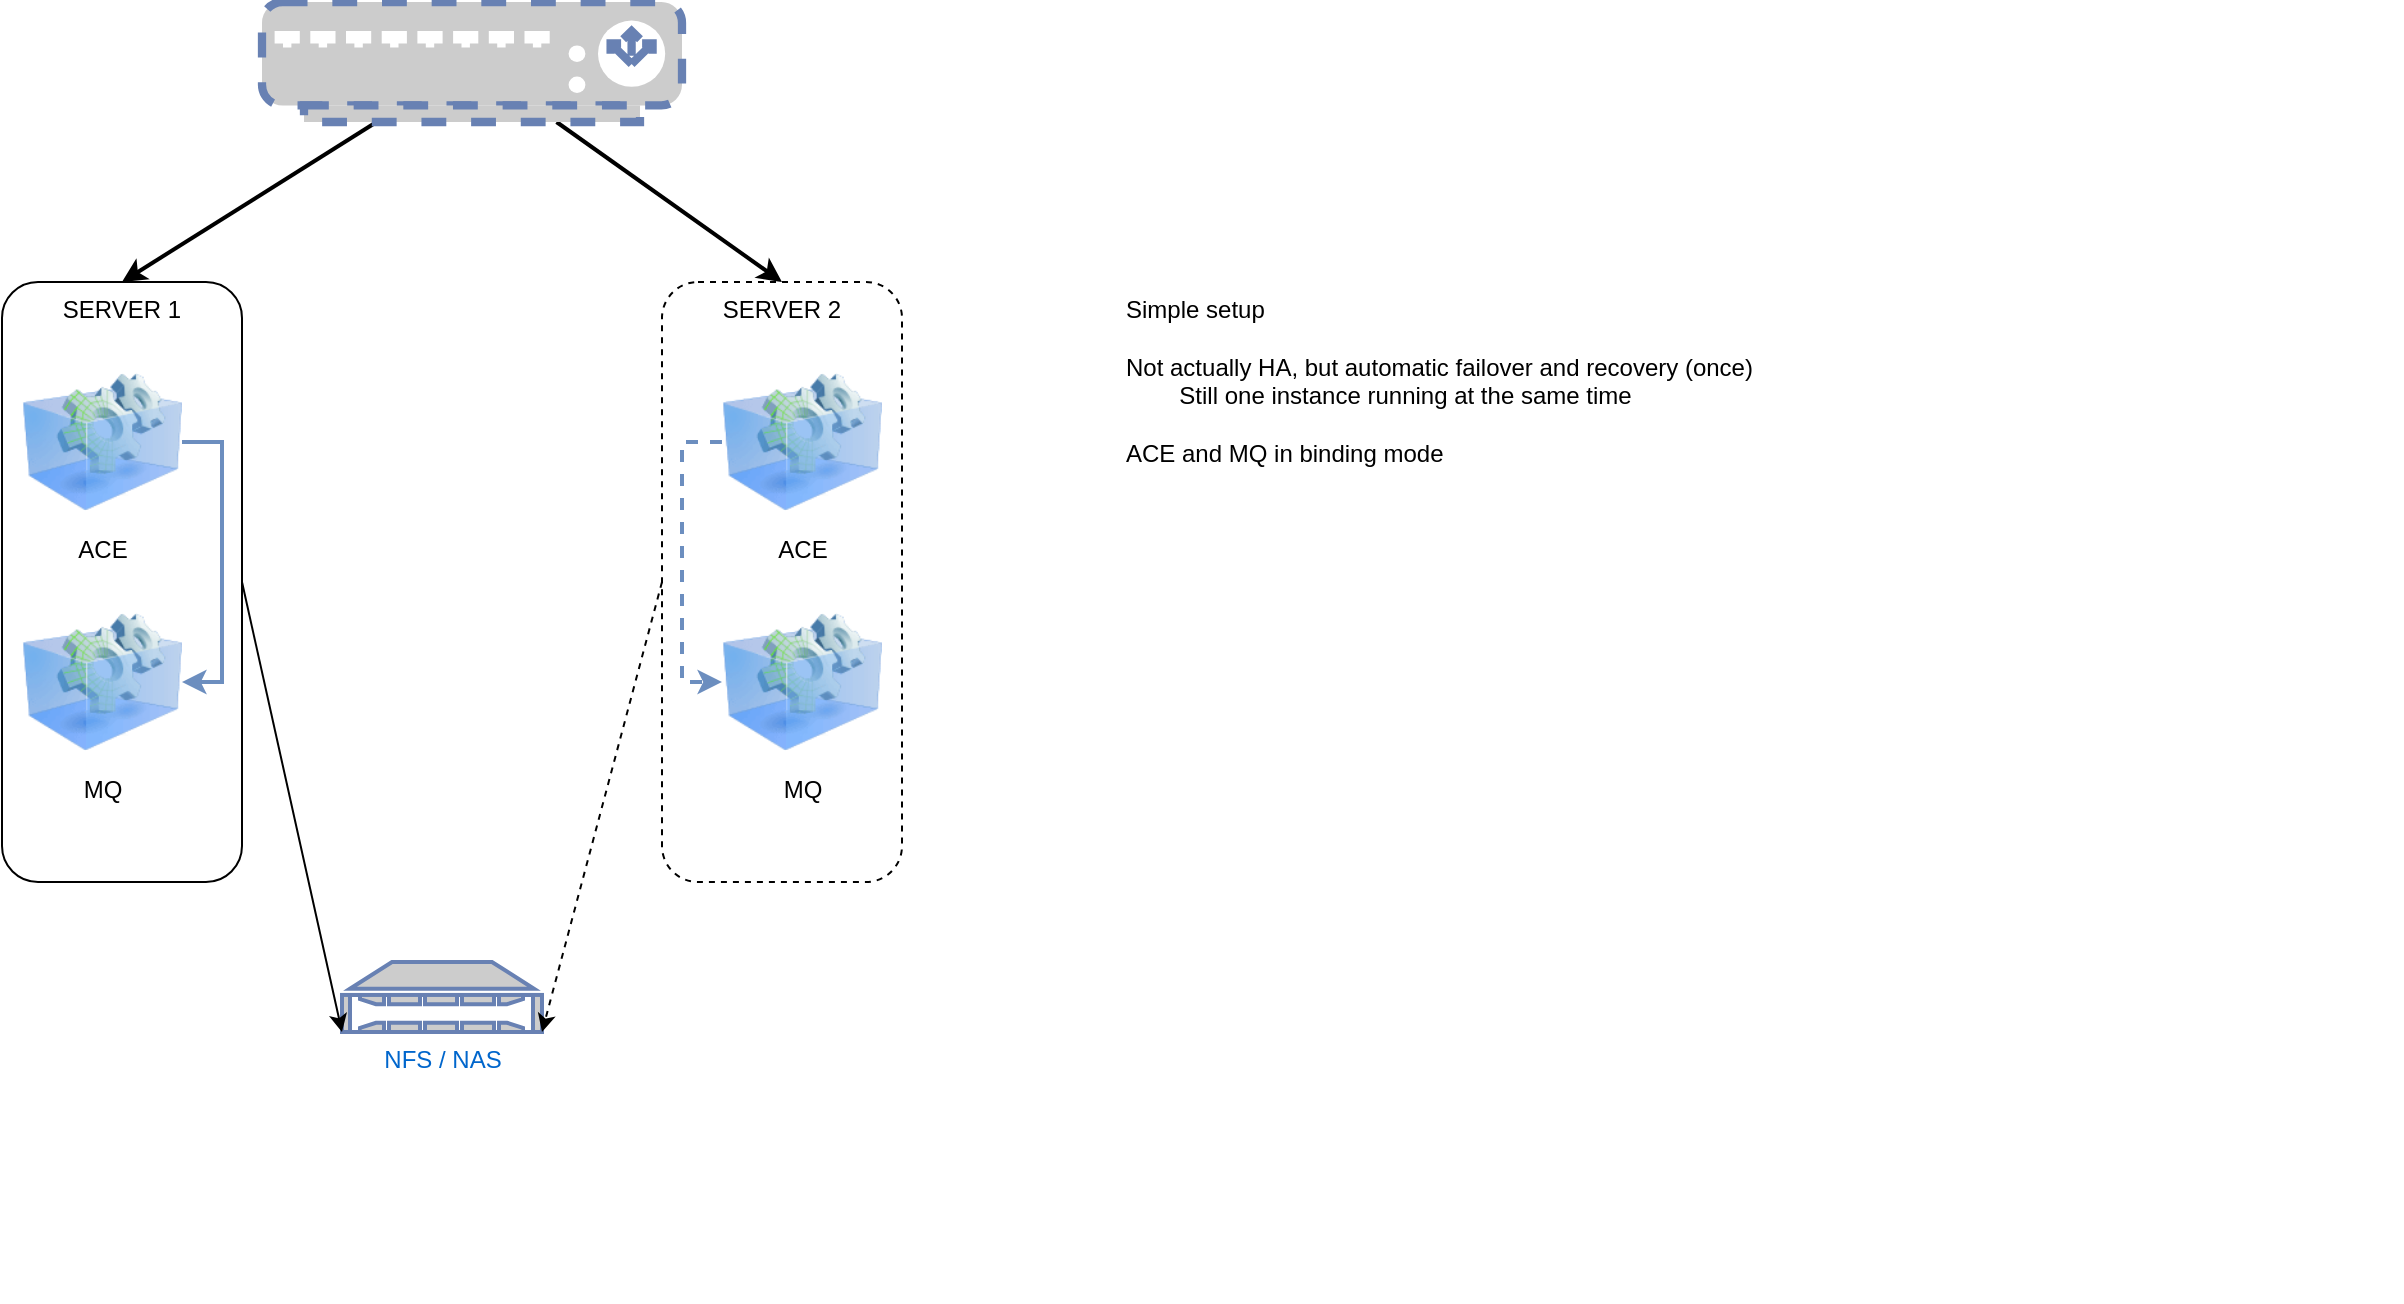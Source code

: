<mxfile version="20.7.4" type="device" pages="5"><diagram id="z6ilIcbmZor8qnZGDBh0" name="Multi-instance"><mxGraphModel dx="2074" dy="2304" grid="1" gridSize="10" guides="1" tooltips="1" connect="1" arrows="1" fold="1" page="1" pageScale="1" pageWidth="850" pageHeight="1100" math="0" shadow="0"><root><mxCell id="0"/><mxCell id="1" parent="0"/><mxCell id="m07Qos_p-IZqg7xTddig-4" value="SERVER 1" style="rounded=1;whiteSpace=wrap;html=1;verticalAlign=top;" vertex="1" parent="1"><mxGeometry x="40" y="40" width="120" height="300" as="geometry"/></mxCell><mxCell id="m07Qos_p-IZqg7xTddig-2" value="ACE" style="image;html=1;image=img/lib/clip_art/computers/Virtual_Application_128x128.png" vertex="1" parent="1"><mxGeometry x="50" y="80" width="80" height="80" as="geometry"/></mxCell><mxCell id="m07Qos_p-IZqg7xTddig-3" value="MQ" style="image;html=1;image=img/lib/clip_art/computers/Virtual_Application_128x128.png" vertex="1" parent="1"><mxGeometry x="50" y="200" width="80" height="80" as="geometry"/></mxCell><mxCell id="m07Qos_p-IZqg7xTddig-5" value="SERVER 2" style="rounded=1;whiteSpace=wrap;html=1;verticalAlign=top;dashed=1;" vertex="1" parent="1"><mxGeometry x="370" y="40" width="120" height="300" as="geometry"/></mxCell><mxCell id="0mcUsKKX2uJhM09IEZXJ-3" style="edgeStyle=orthogonalEdgeStyle;rounded=0;orthogonalLoop=1;jettySize=auto;html=1;entryX=0;entryY=0.5;entryDx=0;entryDy=0;exitX=0;exitY=0.5;exitDx=0;exitDy=0;strokeWidth=2;fillColor=#dae8fc;strokeColor=#6c8ebf;dashed=1;" edge="1" parent="1" source="m07Qos_p-IZqg7xTddig-6" target="m07Qos_p-IZqg7xTddig-7"><mxGeometry relative="1" as="geometry"><Array as="points"><mxPoint x="380" y="120"/><mxPoint x="380" y="240"/></Array></mxGeometry></mxCell><mxCell id="m07Qos_p-IZqg7xTddig-6" value="ACE" style="image;html=1;image=img/lib/clip_art/computers/Virtual_Application_128x128.png" vertex="1" parent="1"><mxGeometry x="400" y="80" width="80" height="80" as="geometry"/></mxCell><mxCell id="m07Qos_p-IZqg7xTddig-7" value="MQ" style="image;html=1;image=img/lib/clip_art/computers/Virtual_Application_128x128.png" vertex="1" parent="1"><mxGeometry x="400" y="200" width="80" height="80" as="geometry"/></mxCell><mxCell id="m07Qos_p-IZqg7xTddig-8" value="NFS / NAS" style="fontColor=#0066CC;verticalAlign=top;verticalLabelPosition=bottom;labelPosition=center;align=center;html=1;outlineConnect=0;fillColor=#CCCCCC;strokeColor=#6881B3;gradientColor=none;gradientDirection=north;strokeWidth=2;shape=mxgraph.networks.nas_filer;" vertex="1" parent="1"><mxGeometry x="210" y="380" width="100" height="35" as="geometry"/></mxCell><mxCell id="m07Qos_p-IZqg7xTddig-9" value="" style="endArrow=classic;html=1;rounded=0;exitX=1;exitY=0.5;exitDx=0;exitDy=0;entryX=0;entryY=1;entryDx=0;entryDy=0;entryPerimeter=0;" edge="1" parent="1" source="m07Qos_p-IZqg7xTddig-4" target="m07Qos_p-IZqg7xTddig-8"><mxGeometry width="50" height="50" relative="1" as="geometry"><mxPoint x="160" y="150" as="sourcePoint"/><mxPoint x="210" y="100" as="targetPoint"/></mxGeometry></mxCell><mxCell id="m07Qos_p-IZqg7xTddig-10" value="" style="endArrow=classic;html=1;rounded=0;exitX=0;exitY=0.5;exitDx=0;exitDy=0;entryX=1;entryY=1;entryDx=0;entryDy=0;entryPerimeter=0;dashed=1;" edge="1" parent="1" source="m07Qos_p-IZqg7xTddig-5" target="m07Qos_p-IZqg7xTddig-8"><mxGeometry width="50" height="50" relative="1" as="geometry"><mxPoint x="270" y="350" as="sourcePoint"/><mxPoint x="375" y="410" as="targetPoint"/></mxGeometry></mxCell><mxCell id="0mcUsKKX2uJhM09IEZXJ-2" value="" style="endArrow=classic;html=1;rounded=0;exitX=1;exitY=0.5;exitDx=0;exitDy=0;entryX=1;entryY=0.5;entryDx=0;entryDy=0;edgeStyle=orthogonalEdgeStyle;strokeWidth=2;fillColor=#dae8fc;strokeColor=#6c8ebf;" edge="1" parent="1" source="m07Qos_p-IZqg7xTddig-2" target="m07Qos_p-IZqg7xTddig-3"><mxGeometry width="50" height="50" relative="1" as="geometry"><mxPoint x="130" y="170" as="sourcePoint"/><mxPoint x="180" y="120" as="targetPoint"/><Array as="points"><mxPoint x="150" y="120"/><mxPoint x="150" y="240"/></Array></mxGeometry></mxCell><mxCell id="YuPeFK3KpVsB8mmY34_f-1" value="Simple setup&lt;br&gt;&lt;br&gt;Not actually HA, but automatic failover and recovery (once)&lt;br&gt;&lt;span style=&quot;white-space: pre;&quot;&gt;&#9;&lt;/span&gt;Still one instance running at the same time&lt;br&gt;&lt;br&gt;ACE and MQ in binding mode&lt;br&gt;&lt;br&gt;" style="text;html=1;strokeColor=none;fillColor=none;align=left;verticalAlign=top;whiteSpace=wrap;rounded=0;dashed=1;" vertex="1" parent="1"><mxGeometry x="600" y="40" width="640" height="510" as="geometry"/></mxCell><mxCell id="YuPeFK3KpVsB8mmY34_f-3" style="rounded=0;jumpStyle=arc;orthogonalLoop=1;jettySize=auto;html=1;strokeWidth=2;entryX=0.5;entryY=0;entryDx=0;entryDy=0;" edge="1" parent="1" source="YuPeFK3KpVsB8mmY34_f-5" target="m07Qos_p-IZqg7xTddig-4"><mxGeometry relative="1" as="geometry"><mxPoint x="216.014" y="-41" as="sourcePoint"/></mxGeometry></mxCell><mxCell id="YuPeFK3KpVsB8mmY34_f-4" style="rounded=0;jumpStyle=arc;orthogonalLoop=1;jettySize=auto;html=1;entryX=0.5;entryY=0;entryDx=0;entryDy=0;strokeWidth=2;" edge="1" parent="1" source="YuPeFK3KpVsB8mmY34_f-5" target="m07Qos_p-IZqg7xTddig-5"><mxGeometry relative="1" as="geometry"><mxPoint x="333.026" y="-41" as="sourcePoint"/></mxGeometry></mxCell><mxCell id="YuPeFK3KpVsB8mmY34_f-5" value="" style="fontColor=#0066CC;verticalAlign=top;verticalLabelPosition=bottom;labelPosition=center;align=center;html=1;outlineConnect=0;fillColor=#CCCCCC;strokeColor=#6881B3;gradientColor=none;gradientDirection=north;strokeWidth=2;shape=mxgraph.networks.load_balancer;dashed=1;" vertex="1" parent="1"><mxGeometry x="170" y="-100" width="210" height="60" as="geometry"/></mxCell></root></mxGraphModel></diagram><diagram id="ZGqRj5B8NFQdkC3KFlQ9" name="Cross Multi-Instance"><mxGraphModel dx="1418" dy="1928" grid="1" gridSize="10" guides="1" tooltips="1" connect="1" arrows="1" fold="1" page="1" pageScale="1" pageWidth="850" pageHeight="1100" math="0" shadow="0"><root><mxCell id="0"/><mxCell id="1" parent="0"/><mxCell id="ZMwq8yXLuUMRJJ1eak_q-1" value="SERVER 1" style="rounded=1;whiteSpace=wrap;html=1;verticalAlign=top;" vertex="1" parent="1"><mxGeometry x="20" y="-1080" width="140" height="530" as="geometry"/></mxCell><mxCell id="ZMwq8yXLuUMRJJ1eak_q-4" value="SERVER 2" style="rounded=1;whiteSpace=wrap;html=1;verticalAlign=top;" vertex="1" parent="1"><mxGeometry x="370" y="-1080" width="140" height="530" as="geometry"/></mxCell><mxCell id="KJHLIhyvscObrq-niZwq-2" value="Instance 1" style="rounded=1;whiteSpace=wrap;html=1;verticalAlign=top;dashed=1;" vertex="1" parent="1"><mxGeometry x="380" y="-1050" width="120" height="240" as="geometry"/></mxCell><mxCell id="KJHLIhyvscObrq-niZwq-4" value="Instance 2" style="rounded=1;whiteSpace=wrap;html=1;verticalAlign=top;" vertex="1" parent="1"><mxGeometry x="380" y="-790" width="120" height="230" as="geometry"/></mxCell><mxCell id="KJHLIhyvscObrq-niZwq-1" value="Instance 1" style="rounded=1;whiteSpace=wrap;html=1;verticalAlign=top;" vertex="1" parent="1"><mxGeometry x="30" y="-1050" width="120" height="240" as="geometry"/></mxCell><mxCell id="KJHLIhyvscObrq-niZwq-3" value="Instance 2" style="rounded=1;whiteSpace=wrap;html=1;verticalAlign=top;dashed=1;" vertex="1" parent="1"><mxGeometry x="30" y="-790" width="120" height="230" as="geometry"/></mxCell><mxCell id="hjZlAbtiZN_TDP16pGf9-2" style="edgeStyle=orthogonalEdgeStyle;rounded=0;orthogonalLoop=1;jettySize=auto;html=1;entryX=1;entryY=0.5;entryDx=0;entryDy=0;strokeWidth=2;exitX=1;exitY=0.5;exitDx=0;exitDy=0;fillColor=#dae8fc;strokeColor=#6c8ebf;dashed=1;" edge="1" parent="1" source="ZMwq8yXLuUMRJJ1eak_q-2" target="ZMwq8yXLuUMRJJ1eak_q-3"><mxGeometry relative="1" as="geometry"/></mxCell><mxCell id="ZMwq8yXLuUMRJJ1eak_q-2" value="ACE" style="image;html=1;image=img/lib/clip_art/computers/Virtual_Application_128x128.png" vertex="1" parent="1"><mxGeometry x="40" y="-770" width="80" height="80" as="geometry"/></mxCell><mxCell id="ZMwq8yXLuUMRJJ1eak_q-3" value="MQ" style="image;html=1;image=img/lib/clip_art/computers/Virtual_Application_128x128.png" vertex="1" parent="1"><mxGeometry x="40" y="-670" width="80" height="80" as="geometry"/></mxCell><mxCell id="hjZlAbtiZN_TDP16pGf9-4" style="edgeStyle=orthogonalEdgeStyle;rounded=0;orthogonalLoop=1;jettySize=auto;html=1;entryX=0;entryY=0.5;entryDx=0;entryDy=0;strokeWidth=2;exitX=0;exitY=0.5;exitDx=0;exitDy=0;fillColor=#dae8fc;strokeColor=#6c8ebf;" edge="1" parent="1" source="ZMwq8yXLuUMRJJ1eak_q-5" target="ZMwq8yXLuUMRJJ1eak_q-6"><mxGeometry relative="1" as="geometry"/></mxCell><mxCell id="ZMwq8yXLuUMRJJ1eak_q-5" value="ACE" style="image;html=1;image=img/lib/clip_art/computers/Virtual_Application_128x128.png" vertex="1" parent="1"><mxGeometry x="410" y="-770" width="80" height="80" as="geometry"/></mxCell><mxCell id="ZMwq8yXLuUMRJJ1eak_q-6" value="MQ" style="image;html=1;image=img/lib/clip_art/computers/Virtual_Application_128x128.png" vertex="1" parent="1"><mxGeometry x="410" y="-670" width="80" height="80" as="geometry"/></mxCell><mxCell id="ZMwq8yXLuUMRJJ1eak_q-7" value="NFS / NAS" style="fontColor=#0066CC;verticalAlign=top;verticalLabelPosition=bottom;labelPosition=center;align=center;html=1;outlineConnect=0;fillColor=#CCCCCC;strokeColor=#6881B3;gradientColor=none;gradientDirection=north;strokeWidth=2;shape=mxgraph.networks.nas_filer;" vertex="1" parent="1"><mxGeometry x="220" y="-810" width="100" height="35" as="geometry"/></mxCell><mxCell id="ZMwq8yXLuUMRJJ1eak_q-9" value="" style="endArrow=classic;html=1;rounded=0;exitX=0;exitY=0.5;exitDx=0;exitDy=0;entryX=1;entryY=1;entryDx=0;entryDy=0;entryPerimeter=0;" edge="1" parent="1" source="KJHLIhyvscObrq-niZwq-4" target="ZMwq8yXLuUMRJJ1eak_q-7"><mxGeometry width="50" height="50" relative="1" as="geometry"><mxPoint x="270" y="-540" as="sourcePoint"/><mxPoint x="375" y="-480" as="targetPoint"/></mxGeometry></mxCell><mxCell id="S1dgDsMsp8iiH-ZpFj6E-1" style="rounded=0;orthogonalLoop=1;jettySize=auto;html=1;entryX=0;entryY=0.5;entryDx=0;entryDy=0;entryPerimeter=0;exitX=1;exitY=0.5;exitDx=0;exitDy=0;" edge="1" parent="1" source="KJHLIhyvscObrq-niZwq-1" target="ZMwq8yXLuUMRJJ1eak_q-7"><mxGeometry relative="1" as="geometry"/></mxCell><mxCell id="S1dgDsMsp8iiH-ZpFj6E-3" style="edgeStyle=none;rounded=0;orthogonalLoop=1;jettySize=auto;html=1;entryX=1;entryY=0.5;entryDx=0;entryDy=0;entryPerimeter=0;dashed=1;exitX=0;exitY=0.5;exitDx=0;exitDy=0;" edge="1" parent="1" source="KJHLIhyvscObrq-niZwq-2" target="ZMwq8yXLuUMRJJ1eak_q-7"><mxGeometry relative="1" as="geometry"/></mxCell><mxCell id="S1dgDsMsp8iiH-ZpFj6E-2" style="edgeStyle=none;rounded=0;orthogonalLoop=1;jettySize=auto;html=1;entryX=0;entryY=1;entryDx=0;entryDy=0;entryPerimeter=0;dashed=1;exitX=1;exitY=0.5;exitDx=0;exitDy=0;" edge="1" parent="1" source="KJHLIhyvscObrq-niZwq-3" target="ZMwq8yXLuUMRJJ1eak_q-7"><mxGeometry relative="1" as="geometry"/></mxCell><mxCell id="hjZlAbtiZN_TDP16pGf9-1" style="edgeStyle=orthogonalEdgeStyle;rounded=0;orthogonalLoop=1;jettySize=auto;html=1;entryX=1;entryY=0.5;entryDx=0;entryDy=0;strokeWidth=2;exitX=1;exitY=0.5;exitDx=0;exitDy=0;fillColor=#dae8fc;strokeColor=#6c8ebf;" edge="1" parent="1" source="S1dgDsMsp8iiH-ZpFj6E-4" target="S1dgDsMsp8iiH-ZpFj6E-5"><mxGeometry relative="1" as="geometry"><Array as="points"><mxPoint x="140" y="-980"/><mxPoint x="140" y="-880"/></Array></mxGeometry></mxCell><mxCell id="S1dgDsMsp8iiH-ZpFj6E-4" value="ACE" style="image;html=1;image=img/lib/clip_art/computers/Virtual_Application_128x128.png" vertex="1" parent="1"><mxGeometry x="40" y="-1020" width="80" height="80" as="geometry"/></mxCell><mxCell id="S1dgDsMsp8iiH-ZpFj6E-5" value="MQ" style="image;html=1;image=img/lib/clip_art/computers/Virtual_Application_128x128.png" vertex="1" parent="1"><mxGeometry x="40" y="-920" width="80" height="80" as="geometry"/></mxCell><mxCell id="hjZlAbtiZN_TDP16pGf9-3" style="edgeStyle=orthogonalEdgeStyle;rounded=0;orthogonalLoop=1;jettySize=auto;html=1;entryX=0;entryY=0.5;entryDx=0;entryDy=0;strokeWidth=2;exitX=0;exitY=0.5;exitDx=0;exitDy=0;fillColor=#dae8fc;strokeColor=#6c8ebf;dashed=1;" edge="1" parent="1" source="S1dgDsMsp8iiH-ZpFj6E-6" target="S1dgDsMsp8iiH-ZpFj6E-7"><mxGeometry relative="1" as="geometry"/></mxCell><mxCell id="S1dgDsMsp8iiH-ZpFj6E-6" value="ACE" style="image;html=1;image=img/lib/clip_art/computers/Virtual_Application_128x128.png" vertex="1" parent="1"><mxGeometry x="410" y="-1020" width="80" height="80" as="geometry"/></mxCell><mxCell id="S1dgDsMsp8iiH-ZpFj6E-7" value="MQ" style="image;html=1;image=img/lib/clip_art/computers/Virtual_Application_128x128.png" vertex="1" parent="1"><mxGeometry x="410" y="-920" width="80" height="80" as="geometry"/></mxCell></root></mxGraphModel></diagram><diagram name="Copy of DA ACE &amp; MI MQ" id="a72uyr0JLqgzurL86Py2"><mxGraphModel dx="2074" dy="2304" grid="1" gridSize="10" guides="1" tooltips="1" connect="1" arrows="1" fold="1" page="1" pageScale="1" pageWidth="850" pageHeight="1100" math="0" shadow="0"><root><mxCell id="Zo5mWJ4MHcHmz8Afzjk7-0"/><mxCell id="Zo5mWJ4MHcHmz8Afzjk7-1" parent="Zo5mWJ4MHcHmz8Afzjk7-0"/><mxCell id="Zo5mWJ4MHcHmz8Afzjk7-2" value="SERVER 1" style="rounded=1;whiteSpace=wrap;html=1;verticalAlign=top;" vertex="1" parent="Zo5mWJ4MHcHmz8Afzjk7-1"><mxGeometry x="20" y="-1080" width="140" height="410" as="geometry"/></mxCell><mxCell id="Zo5mWJ4MHcHmz8Afzjk7-3" value="SERVER 2" style="rounded=1;whiteSpace=wrap;html=1;verticalAlign=top;" vertex="1" parent="Zo5mWJ4MHcHmz8Afzjk7-1"><mxGeometry x="370" y="-1080" width="140" height="400" as="geometry"/></mxCell><mxCell id="F-Hoa-KmmbxhcWjJjxpq-0" value="MQ Cluster" style="rounded=1;whiteSpace=wrap;html=1;dashed=1;fillColor=none;strokeColor=#b85450;verticalAlign=top;" vertex="1" parent="Zo5mWJ4MHcHmz8Afzjk7-1"><mxGeometry x="30" y="-820" width="470" height="120" as="geometry"/></mxCell><mxCell id="Zo5mWJ4MHcHmz8Afzjk7-4" value="ACE" style="image;html=1;image=img/lib/clip_art/computers/Virtual_Application_128x128.png" vertex="1" parent="Zo5mWJ4MHcHmz8Afzjk7-1"><mxGeometry x="410" y="-1040" width="80" height="80" as="geometry"/></mxCell><mxCell id="Zo5mWJ4MHcHmz8Afzjk7-5" value="NFS / NAS" style="fontColor=#0066CC;verticalAlign=top;verticalLabelPosition=bottom;labelPosition=center;align=center;html=1;outlineConnect=0;fillColor=#CCCCCC;strokeColor=#6881B3;gradientColor=none;gradientDirection=north;strokeWidth=2;shape=mxgraph.networks.nas_filer;" vertex="1" parent="Zo5mWJ4MHcHmz8Afzjk7-1"><mxGeometry x="220" y="-650" width="100" height="35" as="geometry"/></mxCell><mxCell id="Zo5mWJ4MHcHmz8Afzjk7-6" style="rounded=0;orthogonalLoop=1;jettySize=auto;html=1;entryX=0;entryY=0.5;entryDx=0;entryDy=0;entryPerimeter=0;exitX=1;exitY=0.5;exitDx=0;exitDy=0;" edge="1" parent="Zo5mWJ4MHcHmz8Afzjk7-1" target="Zo5mWJ4MHcHmz8Afzjk7-5"><mxGeometry relative="1" as="geometry"><mxPoint x="150" y="-780" as="sourcePoint"/></mxGeometry></mxCell><mxCell id="Zo5mWJ4MHcHmz8Afzjk7-7" style="edgeStyle=none;rounded=0;orthogonalLoop=1;jettySize=auto;html=1;entryX=1;entryY=0.5;entryDx=0;entryDy=0;entryPerimeter=0;dashed=1;exitX=0;exitY=0.5;exitDx=0;exitDy=0;" edge="1" parent="Zo5mWJ4MHcHmz8Afzjk7-1" target="Zo5mWJ4MHcHmz8Afzjk7-5"><mxGeometry relative="1" as="geometry"><mxPoint x="380" y="-780" as="sourcePoint"/></mxGeometry></mxCell><mxCell id="Zo5mWJ4MHcHmz8Afzjk7-8" value="ACE" style="image;html=1;image=img/lib/clip_art/computers/Virtual_Application_128x128.png" vertex="1" parent="Zo5mWJ4MHcHmz8Afzjk7-1"><mxGeometry x="40" y="-1040" width="80" height="80" as="geometry"/></mxCell><mxCell id="Zo5mWJ4MHcHmz8Afzjk7-10" value="MQ" style="image;html=1;image=img/lib/clip_art/computers/Virtual_Application_128x128.png" vertex="1" parent="Zo5mWJ4MHcHmz8Afzjk7-1"><mxGeometry x="410" y="-820" width="80" height="80" as="geometry"/></mxCell><mxCell id="Zo5mWJ4MHcHmz8Afzjk7-12" value="MQ" style="image;html=1;image=img/lib/clip_art/computers/Virtual_Application_128x128.png" vertex="1" parent="Zo5mWJ4MHcHmz8Afzjk7-1"><mxGeometry x="40" y="-820" width="80" height="80" as="geometry"/></mxCell><mxCell id="Zo5mWJ4MHcHmz8Afzjk7-13" style="edgeStyle=orthogonalEdgeStyle;rounded=0;jumpStyle=arc;orthogonalLoop=1;jettySize=auto;html=1;entryX=1;entryY=0.5;entryDx=0;entryDy=0;strokeWidth=2;exitX=1;exitY=0.5;exitDx=0;exitDy=0;fillColor=#dae8fc;strokeColor=#6c8ebf;" edge="1" parent="Zo5mWJ4MHcHmz8Afzjk7-1" source="Zo5mWJ4MHcHmz8Afzjk7-8" target="Zo5mWJ4MHcHmz8Afzjk7-12"><mxGeometry relative="1" as="geometry"/></mxCell><mxCell id="Zo5mWJ4MHcHmz8Afzjk7-15" style="edgeStyle=orthogonalEdgeStyle;rounded=0;jumpStyle=arc;orthogonalLoop=1;jettySize=auto;html=1;entryX=0;entryY=0.5;entryDx=0;entryDy=0;strokeWidth=2;fillColor=#dae8fc;strokeColor=#6c8ebf;exitX=0;exitY=0.5;exitDx=0;exitDy=0;" edge="1" parent="Zo5mWJ4MHcHmz8Afzjk7-1" source="Zo5mWJ4MHcHmz8Afzjk7-4" target="Zo5mWJ4MHcHmz8Afzjk7-10"><mxGeometry relative="1" as="geometry"/></mxCell></root></mxGraphModel></diagram><diagram id="4zDJ0yz9T_jenzxTkbOB" name="DA ACE &amp; MI MQ"><mxGraphModel dx="1418" dy="1928" grid="1" gridSize="10" guides="1" tooltips="1" connect="1" arrows="1" fold="1" page="1" pageScale="1" pageWidth="850" pageHeight="1100" math="0" shadow="0"><root><mxCell id="0"/><mxCell id="1" parent="0"/><mxCell id="rd0AGNtnHvDlbVDW9NCl-1" value="SERVER 1" style="rounded=1;whiteSpace=wrap;html=1;verticalAlign=top;" vertex="1" parent="1"><mxGeometry x="20" y="-1080" width="140" height="410" as="geometry"/></mxCell><mxCell id="rd0AGNtnHvDlbVDW9NCl-2" value="SERVER 2" style="rounded=1;whiteSpace=wrap;html=1;verticalAlign=top;" vertex="1" parent="1"><mxGeometry x="370" y="-1080" width="140" height="400" as="geometry"/></mxCell><mxCell id="rd0AGNtnHvDlbVDW9NCl-3" value="ACE" style="image;html=1;image=img/lib/clip_art/computers/Virtual_Application_128x128.png" vertex="1" parent="1"><mxGeometry x="410" y="-1040" width="80" height="80" as="geometry"/></mxCell><mxCell id="rd0AGNtnHvDlbVDW9NCl-5" value="NFS / NAS" style="fontColor=#0066CC;verticalAlign=top;verticalLabelPosition=bottom;labelPosition=center;align=center;html=1;outlineConnect=0;fillColor=#CCCCCC;strokeColor=#6881B3;gradientColor=none;gradientDirection=north;strokeWidth=2;shape=mxgraph.networks.nas_filer;" vertex="1" parent="1"><mxGeometry x="220" y="-650" width="100" height="35" as="geometry"/></mxCell><mxCell id="rd0AGNtnHvDlbVDW9NCl-7" style="rounded=0;orthogonalLoop=1;jettySize=auto;html=1;entryX=0;entryY=0.5;entryDx=0;entryDy=0;entryPerimeter=0;exitX=1;exitY=0.5;exitDx=0;exitDy=0;" edge="1" parent="1" source="rd0AGNtnHvDlbVDW9NCl-12" target="rd0AGNtnHvDlbVDW9NCl-5"><mxGeometry relative="1" as="geometry"/></mxCell><mxCell id="rd0AGNtnHvDlbVDW9NCl-8" style="edgeStyle=none;rounded=0;orthogonalLoop=1;jettySize=auto;html=1;entryX=1;entryY=0.5;entryDx=0;entryDy=0;entryPerimeter=0;dashed=1;exitX=0;exitY=0.5;exitDx=0;exitDy=0;" edge="1" parent="1" source="rd0AGNtnHvDlbVDW9NCl-15" target="rd0AGNtnHvDlbVDW9NCl-5"><mxGeometry relative="1" as="geometry"/></mxCell><mxCell id="rd0AGNtnHvDlbVDW9NCl-10" value="ACE" style="image;html=1;image=img/lib/clip_art/computers/Virtual_Application_128x128.png" vertex="1" parent="1"><mxGeometry x="40" y="-1040" width="80" height="80" as="geometry"/></mxCell><mxCell id="rd0AGNtnHvDlbVDW9NCl-15" value="Instance 1" style="rounded=1;whiteSpace=wrap;html=1;verticalAlign=top;dashed=1;" vertex="1" parent="1"><mxGeometry x="380" y="-850" width="120" height="140" as="geometry"/></mxCell><mxCell id="rd0AGNtnHvDlbVDW9NCl-16" value="MQ" style="image;html=1;image=img/lib/clip_art/computers/Virtual_Application_128x128.png" vertex="1" parent="1"><mxGeometry x="410" y="-820" width="80" height="80" as="geometry"/></mxCell><mxCell id="rd0AGNtnHvDlbVDW9NCl-12" value="Instance 1" style="rounded=1;whiteSpace=wrap;html=1;verticalAlign=top;" vertex="1" parent="1"><mxGeometry x="30" y="-850" width="120" height="140" as="geometry"/></mxCell><mxCell id="rd0AGNtnHvDlbVDW9NCl-13" value="MQ" style="image;html=1;image=img/lib/clip_art/computers/Virtual_Application_128x128.png" vertex="1" parent="1"><mxGeometry x="40" y="-820" width="80" height="80" as="geometry"/></mxCell><mxCell id="0wTsarcwlKku0vYo_N_W-1" style="edgeStyle=orthogonalEdgeStyle;rounded=0;jumpStyle=arc;orthogonalLoop=1;jettySize=auto;html=1;entryX=1;entryY=0.5;entryDx=0;entryDy=0;strokeWidth=2;exitX=1;exitY=0.5;exitDx=0;exitDy=0;fillColor=#dae8fc;strokeColor=#6c8ebf;" edge="1" parent="1" source="rd0AGNtnHvDlbVDW9NCl-10" target="rd0AGNtnHvDlbVDW9NCl-13"><mxGeometry relative="1" as="geometry"/></mxCell><mxCell id="0wTsarcwlKku0vYo_N_W-2" style="edgeStyle=orthogonalEdgeStyle;rounded=0;jumpStyle=arc;orthogonalLoop=1;jettySize=auto;html=1;entryX=1;entryY=0.5;entryDx=0;entryDy=0;strokeWidth=2;fillColor=#dae8fc;strokeColor=#6c8ebf;" edge="1" parent="1" source="rd0AGNtnHvDlbVDW9NCl-3" target="rd0AGNtnHvDlbVDW9NCl-13"><mxGeometry relative="1" as="geometry"><Array as="points"><mxPoint x="200" y="-1000"/><mxPoint x="200" y="-780"/></Array></mxGeometry></mxCell><mxCell id="FUB7iW3as3UP1ABuUG8n-2" style="edgeStyle=orthogonalEdgeStyle;rounded=0;jumpStyle=arc;orthogonalLoop=1;jettySize=auto;html=1;entryX=0;entryY=0.5;entryDx=0;entryDy=0;dashed=1;strokeWidth=2;fillColor=#dae8fc;strokeColor=#6c8ebf;exitX=0;exitY=0.5;exitDx=0;exitDy=0;" edge="1" parent="1" source="rd0AGNtnHvDlbVDW9NCl-3" target="rd0AGNtnHvDlbVDW9NCl-16"><mxGeometry relative="1" as="geometry"/></mxCell><mxCell id="FUB7iW3as3UP1ABuUG8n-1" style="edgeStyle=orthogonalEdgeStyle;rounded=0;jumpStyle=arc;orthogonalLoop=1;jettySize=auto;html=1;entryX=0;entryY=0.5;entryDx=0;entryDy=0;strokeWidth=2;fillColor=#dae8fc;strokeColor=#6c8ebf;dashed=1;" edge="1" parent="1" source="rd0AGNtnHvDlbVDW9NCl-10" target="rd0AGNtnHvDlbVDW9NCl-16"><mxGeometry relative="1" as="geometry"/></mxCell></root></mxGraphModel></diagram><diagram name="DA ACE &amp; Cross MI MQ" id="XYwL9wbndD6GZtYSlB4F"><mxGraphModel dx="1418" dy="1928" grid="1" gridSize="10" guides="1" tooltips="1" connect="1" arrows="1" fold="1" page="1" pageScale="1" pageWidth="850" pageHeight="1100" math="0" shadow="0"><root><mxCell id="Vs_GS55WJl2z1pYauYDB-0"/><mxCell id="Vs_GS55WJl2z1pYauYDB-1" parent="Vs_GS55WJl2z1pYauYDB-0"/><mxCell id="Vs_GS55WJl2z1pYauYDB-2" value="SERVER 1" style="rounded=1;whiteSpace=wrap;html=1;verticalAlign=top;" vertex="1" parent="Vs_GS55WJl2z1pYauYDB-1"><mxGeometry x="20" y="-1080" width="140" height="530" as="geometry"/></mxCell><mxCell id="Vs_GS55WJl2z1pYauYDB-3" value="SERVER 2" style="rounded=1;whiteSpace=wrap;html=1;verticalAlign=top;" vertex="1" parent="Vs_GS55WJl2z1pYauYDB-1"><mxGeometry x="370" y="-1080" width="140" height="530" as="geometry"/></mxCell><mxCell id="Vs_GS55WJl2z1pYauYDB-10" value="ACE" style="image;html=1;image=img/lib/clip_art/computers/Virtual_Application_128x128.png" vertex="1" parent="Vs_GS55WJl2z1pYauYDB-1"><mxGeometry x="410" y="-1040" width="80" height="80" as="geometry"/></mxCell><mxCell id="Vs_GS55WJl2z1pYauYDB-12" value="NFS / NAS" style="fontColor=#0066CC;verticalAlign=top;verticalLabelPosition=bottom;labelPosition=center;align=center;html=1;outlineConnect=0;fillColor=#CCCCCC;strokeColor=#6881B3;gradientColor=none;gradientDirection=north;strokeWidth=2;shape=mxgraph.networks.nas_filer;" vertex="1" parent="Vs_GS55WJl2z1pYauYDB-1"><mxGeometry x="220" y="-530" width="100" height="35" as="geometry"/></mxCell><mxCell id="Vs_GS55WJl2z1pYauYDB-13" value="" style="endArrow=classic;html=1;rounded=0;exitX=0;exitY=0.5;exitDx=0;exitDy=0;entryX=1;entryY=1;entryDx=0;entryDy=0;entryPerimeter=0;" edge="1" parent="Vs_GS55WJl2z1pYauYDB-1" source="Vs_GS55WJl2z1pYauYDB-5" target="Vs_GS55WJl2z1pYauYDB-12"><mxGeometry width="50" height="50" relative="1" as="geometry"><mxPoint x="270" y="-540" as="sourcePoint"/><mxPoint x="375" y="-480" as="targetPoint"/></mxGeometry></mxCell><mxCell id="Vs_GS55WJl2z1pYauYDB-14" style="rounded=0;orthogonalLoop=1;jettySize=auto;html=1;entryX=0;entryY=0.5;entryDx=0;entryDy=0;entryPerimeter=0;exitX=1;exitY=0.5;exitDx=0;exitDy=0;" edge="1" parent="Vs_GS55WJl2z1pYauYDB-1" source="Vs_GS55WJl2z1pYauYDB-6" target="Vs_GS55WJl2z1pYauYDB-12"><mxGeometry relative="1" as="geometry"/></mxCell><mxCell id="Vs_GS55WJl2z1pYauYDB-15" style="edgeStyle=none;rounded=0;orthogonalLoop=1;jettySize=auto;html=1;entryX=1;entryY=0.5;entryDx=0;entryDy=0;entryPerimeter=0;dashed=1;exitX=0;exitY=0.5;exitDx=0;exitDy=0;" edge="1" parent="Vs_GS55WJl2z1pYauYDB-1" source="Vs_GS55WJl2z1pYauYDB-4" target="Vs_GS55WJl2z1pYauYDB-12"><mxGeometry relative="1" as="geometry"/></mxCell><mxCell id="Vs_GS55WJl2z1pYauYDB-16" style="edgeStyle=none;rounded=0;orthogonalLoop=1;jettySize=auto;html=1;entryX=0;entryY=1;entryDx=0;entryDy=0;entryPerimeter=0;dashed=1;exitX=1;exitY=0.5;exitDx=0;exitDy=0;" edge="1" parent="Vs_GS55WJl2z1pYauYDB-1" source="Vs_GS55WJl2z1pYauYDB-7" target="Vs_GS55WJl2z1pYauYDB-12"><mxGeometry relative="1" as="geometry"/></mxCell><mxCell id="Vs_GS55WJl2z1pYauYDB-17" value="ACE" style="image;html=1;image=img/lib/clip_art/computers/Virtual_Application_128x128.png" vertex="1" parent="Vs_GS55WJl2z1pYauYDB-1"><mxGeometry x="40" y="-1040" width="80" height="80" as="geometry"/></mxCell><mxCell id="Vs_GS55WJl2z1pYauYDB-4" value="Instance 1" style="rounded=1;whiteSpace=wrap;html=1;verticalAlign=top;dashed=1;" vertex="1" parent="Vs_GS55WJl2z1pYauYDB-1"><mxGeometry x="380" y="-850" width="120" height="140" as="geometry"/></mxCell><mxCell id="Vs_GS55WJl2z1pYauYDB-20" value="MQ" style="image;html=1;image=img/lib/clip_art/computers/Virtual_Application_128x128.png" vertex="1" parent="Vs_GS55WJl2z1pYauYDB-1"><mxGeometry x="410" y="-820" width="80" height="80" as="geometry"/></mxCell><mxCell id="Vs_GS55WJl2z1pYauYDB-5" value="Instance 2" style="rounded=1;whiteSpace=wrap;html=1;verticalAlign=top;" vertex="1" parent="Vs_GS55WJl2z1pYauYDB-1"><mxGeometry x="380" y="-700" width="120" height="140" as="geometry"/></mxCell><mxCell id="Vs_GS55WJl2z1pYauYDB-11" value="MQ" style="image;html=1;image=img/lib/clip_art/computers/Virtual_Application_128x128.png" vertex="1" parent="Vs_GS55WJl2z1pYauYDB-1"><mxGeometry x="410" y="-670" width="80" height="80" as="geometry"/></mxCell><mxCell id="Vs_GS55WJl2z1pYauYDB-6" value="Instance 1" style="rounded=1;whiteSpace=wrap;html=1;verticalAlign=top;" vertex="1" parent="Vs_GS55WJl2z1pYauYDB-1"><mxGeometry x="30" y="-850" width="120" height="140" as="geometry"/></mxCell><mxCell id="Vs_GS55WJl2z1pYauYDB-18" value="MQ" style="image;html=1;image=img/lib/clip_art/computers/Virtual_Application_128x128.png" vertex="1" parent="Vs_GS55WJl2z1pYauYDB-1"><mxGeometry x="40" y="-820" width="80" height="80" as="geometry"/></mxCell><mxCell id="Vs_GS55WJl2z1pYauYDB-7" value="Instance 2" style="rounded=1;whiteSpace=wrap;html=1;verticalAlign=top;dashed=1;" vertex="1" parent="Vs_GS55WJl2z1pYauYDB-1"><mxGeometry x="30" y="-700" width="120" height="140" as="geometry"/></mxCell><mxCell id="Vs_GS55WJl2z1pYauYDB-9" value="MQ" style="image;html=1;image=img/lib/clip_art/computers/Virtual_Application_128x128.png" vertex="1" parent="Vs_GS55WJl2z1pYauYDB-1"><mxGeometry x="40" y="-670" width="80" height="80" as="geometry"/></mxCell><mxCell id="DgY4DBBtHw3jw9wtOXHB-1" style="edgeStyle=orthogonalEdgeStyle;rounded=0;orthogonalLoop=1;jettySize=auto;html=1;entryX=1;entryY=0.5;entryDx=0;entryDy=0;strokeWidth=2;fillColor=#dae8fc;strokeColor=#6c8ebf;exitX=1;exitY=0.5;exitDx=0;exitDy=0;" edge="1" parent="Vs_GS55WJl2z1pYauYDB-1" source="Vs_GS55WJl2z1pYauYDB-17" target="Vs_GS55WJl2z1pYauYDB-18"><mxGeometry relative="1" as="geometry"/></mxCell><mxCell id="DgY4DBBtHw3jw9wtOXHB-3" style="edgeStyle=orthogonalEdgeStyle;rounded=0;orthogonalLoop=1;jettySize=auto;html=1;entryX=0;entryY=0.5;entryDx=0;entryDy=0;strokeWidth=2;exitX=0;exitY=0.5;exitDx=0;exitDy=0;fillColor=#d5e8d4;strokeColor=#82b366;" edge="1" parent="Vs_GS55WJl2z1pYauYDB-1" source="Vs_GS55WJl2z1pYauYDB-10" target="Vs_GS55WJl2z1pYauYDB-11"><mxGeometry relative="1" as="geometry"/></mxCell><mxCell id="DgY4DBBtHw3jw9wtOXHB-4" style="edgeStyle=orthogonalEdgeStyle;rounded=0;orthogonalLoop=1;jettySize=auto;html=1;entryX=1;entryY=0.5;entryDx=0;entryDy=0;strokeWidth=2;fillColor=#d5e8d4;strokeColor=#82b366;dashed=1;jumpStyle=arc;" edge="1" parent="Vs_GS55WJl2z1pYauYDB-1" source="Vs_GS55WJl2z1pYauYDB-10" target="Vs_GS55WJl2z1pYauYDB-9"><mxGeometry relative="1" as="geometry"><Array as="points"><mxPoint x="190" y="-1000"/><mxPoint x="190" y="-630"/></Array></mxGeometry></mxCell><mxCell id="DgY4DBBtHw3jw9wtOXHB-2" style="edgeStyle=orthogonalEdgeStyle;rounded=0;orthogonalLoop=1;jettySize=auto;html=1;entryX=0;entryY=0.5;entryDx=0;entryDy=0;strokeWidth=2;fillColor=#dae8fc;strokeColor=#6c8ebf;dashed=1;jumpStyle=arc;" edge="1" parent="Vs_GS55WJl2z1pYauYDB-1" source="Vs_GS55WJl2z1pYauYDB-17" target="Vs_GS55WJl2z1pYauYDB-20"><mxGeometry relative="1" as="geometry"><Array as="points"><mxPoint x="340" y="-1000"/><mxPoint x="340" y="-780"/></Array></mxGeometry></mxCell></root></mxGraphModel></diagram></mxfile>